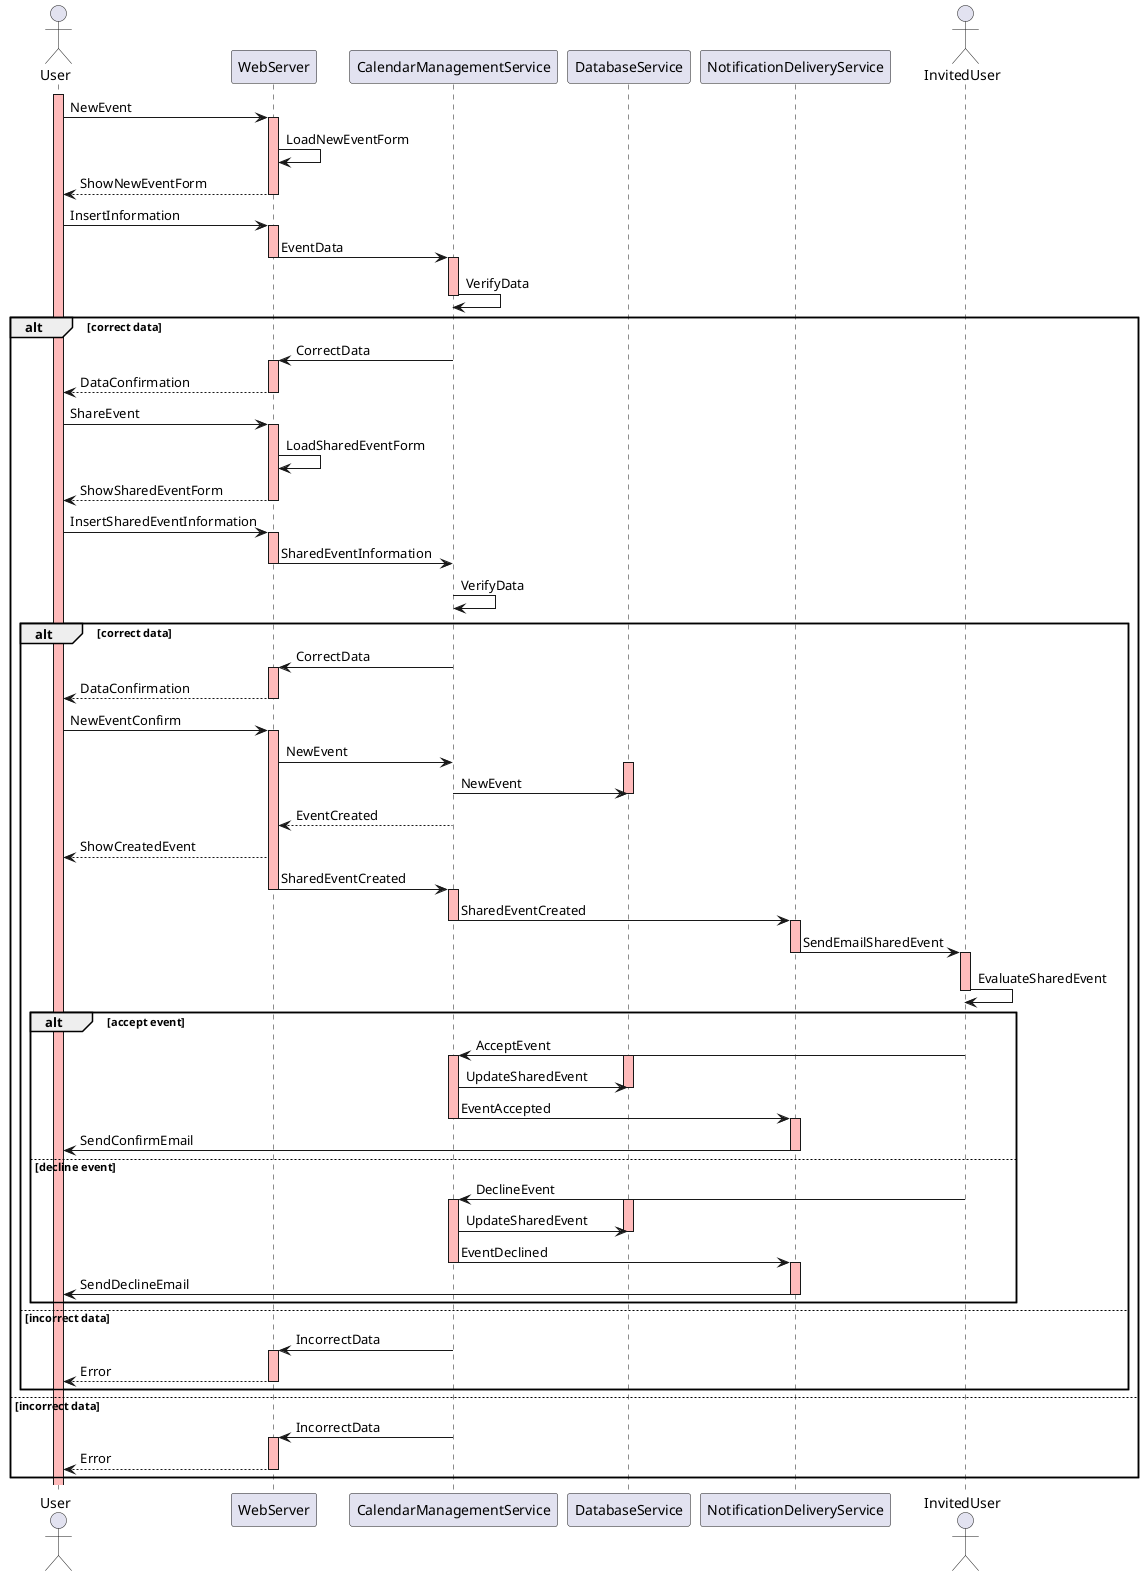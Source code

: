 @startuml

actor User
participant WebServer
participant CalendarManagementService
participant DatabaseService
participant NotificationDeliveryService
actor InvitedUser

activate User #FFBBBB
User -> WebServer: NewEvent
activate WebServer #FFBBBB
WebServer -> WebServer: LoadNewEventForm
WebServer --> User: ShowNewEventForm
deactivate WebServer
User -> WebServer: InsertInformation
activate WebServer #FFBBBB
WebServer -> CalendarManagementService: EventData
deactivate WebServer
activate CalendarManagementService #FFBBBB
CalendarManagementService -> CalendarManagementService: VerifyData
deactivate CalendarManagementService

alt correct data
  CalendarManagementService -> WebServer: CorrectData
  activate WebServer #FFBBBB
  WebServer --> User: DataConfirmation
  deactivate WebServer
  User -> WebServer: ShareEvent
  activate WebServer #FFBBBB
  WebServer -> WebServer: LoadSharedEventForm
  WebServer --> User: ShowSharedEventForm
  deactivate WebServer
  User -> WebServer: InsertSharedEventInformation
  activate WebServer #FFBBBB
  WebServer -> CalendarManagementService: SharedEventInformation
  deactivate WebServer
  CalendarManagementService -> CalendarManagementService: VerifyData

  alt correct data
    CalendarManagementService -> WebServer: CorrectData
    activate WebServer #FFBBBB
    WebServer --> User: DataConfirmation
    deactivate WebServer
    User -> WebServer: NewEventConfirm
    activate WebServer #FFBBBB
    WebServer -> CalendarManagementService: NewEvent
    activate DatabaseService #FFBBBB
    CalendarManagementService -> DatabaseService: NewEvent
    deactivate DatabaseService
    CalendarManagementService --> WebServer: EventCreated
    WebServer --> User: ShowCreatedEvent
    WebServer -> CalendarManagementService: SharedEventCreated
    deactivate WebServer
    activate CalendarManagementService #FFBBBB
    CalendarManagementService -> NotificationDeliveryService: SharedEventCreated
    deactivate CalendarManagementService
    activate NotificationDeliveryService #FFBBBB
    NotificationDeliveryService -> InvitedUser: SendEmailSharedEvent
    deactivate NotificationDeliveryService
    activate InvitedUser #FFBBBB
    InvitedUser -> InvitedUser: EvaluateSharedEvent
    deactivate InvitedUser

    alt accept event
      InvitedUser -> CalendarManagementService: AcceptEvent
      activate CalendarManagementService #FFBBBB
      activate DatabaseService #FFBBBB
      CalendarManagementService -> DatabaseService: UpdateSharedEvent
      deactivate DatabaseService
      CalendarManagementService -> NotificationDeliveryService: EventAccepted
      deactivate CalendarManagementService
      activate NotificationDeliveryService #FFBBBB
      NotificationDeliveryService -> User: SendConfirmEmail
      deactivate NotificationDeliveryService
    else decline event
      InvitedUser -> CalendarManagementService: DeclineEvent
      activate CalendarManagementService #FFBBBB
      activate DatabaseService #FFBBBB
      CalendarManagementService -> DatabaseService: UpdateSharedEvent
      deactivate DatabaseService
      CalendarManagementService -> NotificationDeliveryService: EventDeclined
      deactivate CalendarManagementService
      activate NotificationDeliveryService #FFBBBB
      NotificationDeliveryService -> User: SendDeclineEmail
      deactivate NotificationDeliveryService
    end

  else incorrect data
    CalendarManagementService -> WebServer: IncorrectData
    activate WebServer #FFBBBB
    WebServer --> User: Error
    deactivate WebServer
  end

else incorrect data
  CalendarManagementService -> WebServer: IncorrectData
  activate WebServer #FFBBBB
  WebServer --> User: Error
  deactivate WebServer
end

@enduml
